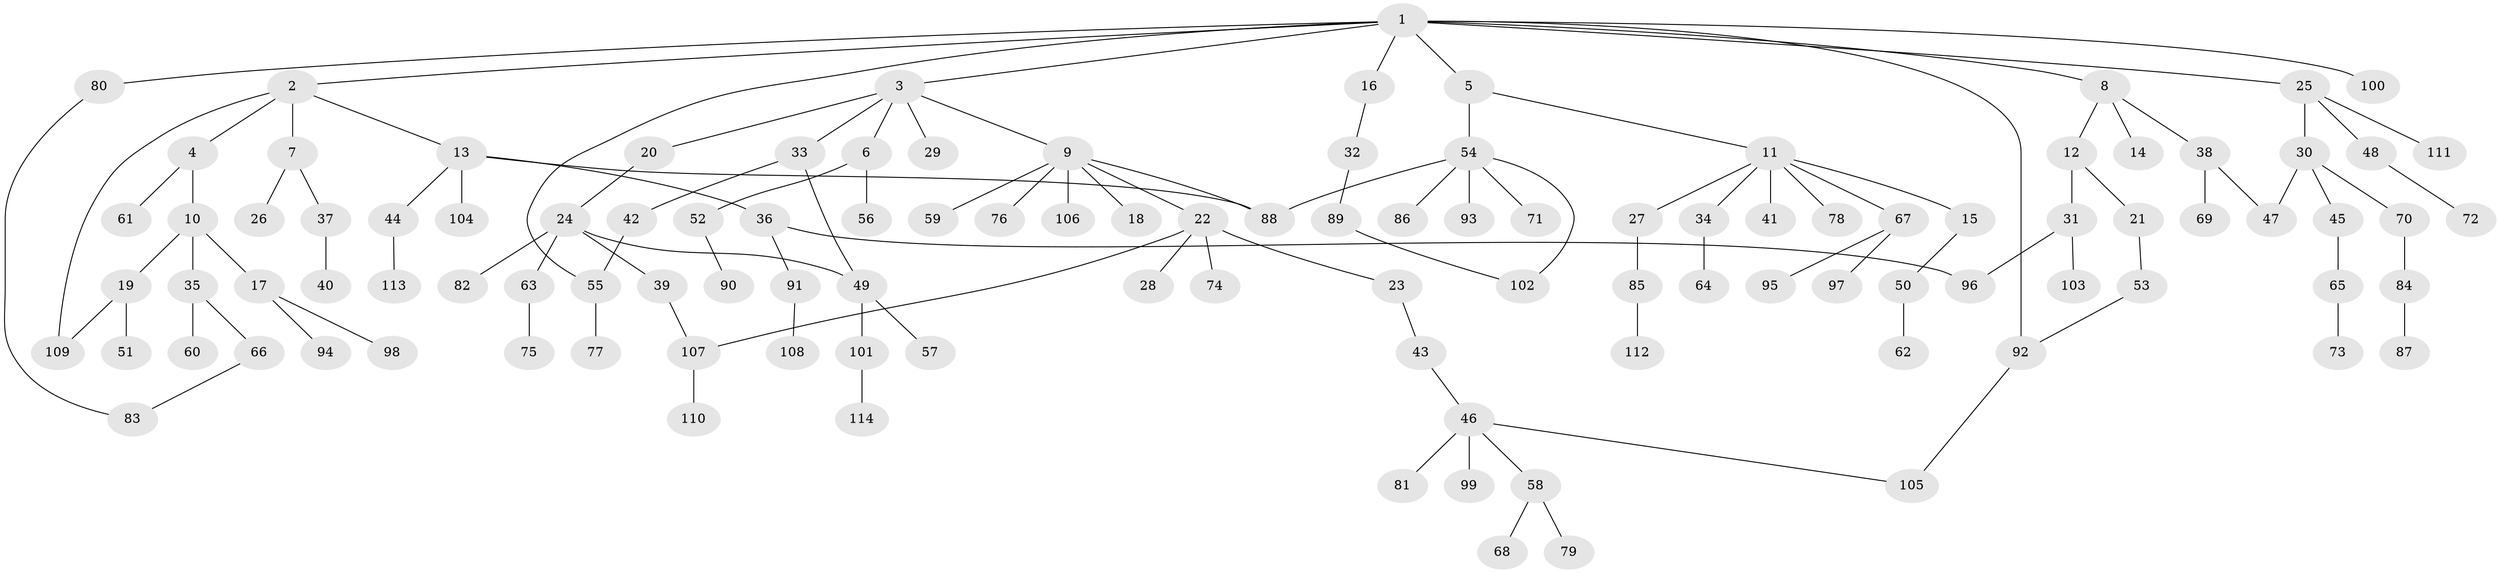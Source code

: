 // Generated by graph-tools (version 1.1) at 2025/10/02/27/25 16:10:53]
// undirected, 114 vertices, 125 edges
graph export_dot {
graph [start="1"]
  node [color=gray90,style=filled];
  1;
  2;
  3;
  4;
  5;
  6;
  7;
  8;
  9;
  10;
  11;
  12;
  13;
  14;
  15;
  16;
  17;
  18;
  19;
  20;
  21;
  22;
  23;
  24;
  25;
  26;
  27;
  28;
  29;
  30;
  31;
  32;
  33;
  34;
  35;
  36;
  37;
  38;
  39;
  40;
  41;
  42;
  43;
  44;
  45;
  46;
  47;
  48;
  49;
  50;
  51;
  52;
  53;
  54;
  55;
  56;
  57;
  58;
  59;
  60;
  61;
  62;
  63;
  64;
  65;
  66;
  67;
  68;
  69;
  70;
  71;
  72;
  73;
  74;
  75;
  76;
  77;
  78;
  79;
  80;
  81;
  82;
  83;
  84;
  85;
  86;
  87;
  88;
  89;
  90;
  91;
  92;
  93;
  94;
  95;
  96;
  97;
  98;
  99;
  100;
  101;
  102;
  103;
  104;
  105;
  106;
  107;
  108;
  109;
  110;
  111;
  112;
  113;
  114;
  1 -- 2;
  1 -- 3;
  1 -- 5;
  1 -- 8;
  1 -- 16;
  1 -- 25;
  1 -- 55;
  1 -- 80;
  1 -- 92;
  1 -- 100;
  2 -- 4;
  2 -- 7;
  2 -- 13;
  2 -- 109;
  3 -- 6;
  3 -- 9;
  3 -- 20;
  3 -- 29;
  3 -- 33;
  4 -- 10;
  4 -- 61;
  5 -- 11;
  5 -- 54;
  6 -- 52;
  6 -- 56;
  7 -- 26;
  7 -- 37;
  8 -- 12;
  8 -- 14;
  8 -- 38;
  9 -- 18;
  9 -- 22;
  9 -- 59;
  9 -- 76;
  9 -- 88;
  9 -- 106;
  10 -- 17;
  10 -- 19;
  10 -- 35;
  11 -- 15;
  11 -- 27;
  11 -- 34;
  11 -- 41;
  11 -- 67;
  11 -- 78;
  12 -- 21;
  12 -- 31;
  13 -- 36;
  13 -- 44;
  13 -- 104;
  13 -- 88;
  15 -- 50;
  16 -- 32;
  17 -- 94;
  17 -- 98;
  19 -- 51;
  19 -- 109;
  20 -- 24;
  21 -- 53;
  22 -- 23;
  22 -- 28;
  22 -- 74;
  22 -- 107;
  23 -- 43;
  24 -- 39;
  24 -- 63;
  24 -- 82;
  24 -- 49;
  25 -- 30;
  25 -- 48;
  25 -- 111;
  27 -- 85;
  30 -- 45;
  30 -- 70;
  30 -- 47;
  31 -- 96;
  31 -- 103;
  32 -- 89;
  33 -- 42;
  33 -- 49;
  34 -- 64;
  35 -- 60;
  35 -- 66;
  36 -- 91;
  36 -- 96;
  37 -- 40;
  38 -- 47;
  38 -- 69;
  39 -- 107;
  42 -- 55;
  43 -- 46;
  44 -- 113;
  45 -- 65;
  46 -- 58;
  46 -- 81;
  46 -- 99;
  46 -- 105;
  48 -- 72;
  49 -- 57;
  49 -- 101;
  50 -- 62;
  52 -- 90;
  53 -- 92;
  54 -- 71;
  54 -- 86;
  54 -- 93;
  54 -- 102;
  54 -- 88;
  55 -- 77;
  58 -- 68;
  58 -- 79;
  63 -- 75;
  65 -- 73;
  66 -- 83;
  67 -- 95;
  67 -- 97;
  70 -- 84;
  80 -- 83;
  84 -- 87;
  85 -- 112;
  89 -- 102;
  91 -- 108;
  92 -- 105;
  101 -- 114;
  107 -- 110;
}

